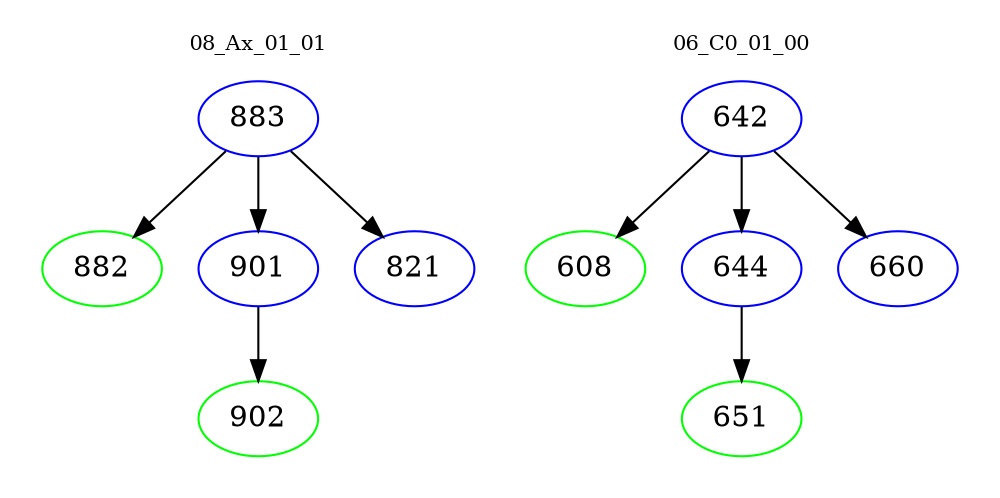 digraph{
subgraph cluster_0 {
color = white
label = "08_Ax_01_01";
fontsize=10;
T0_883 [label="883", color="blue"]
T0_883 -> T0_882 [color="black"]
T0_882 [label="882", color="green"]
T0_883 -> T0_901 [color="black"]
T0_901 [label="901", color="blue"]
T0_901 -> T0_902 [color="black"]
T0_902 [label="902", color="green"]
T0_883 -> T0_821 [color="black"]
T0_821 [label="821", color="blue"]
}
subgraph cluster_1 {
color = white
label = "06_C0_01_00";
fontsize=10;
T1_642 [label="642", color="blue"]
T1_642 -> T1_608 [color="black"]
T1_608 [label="608", color="green"]
T1_642 -> T1_644 [color="black"]
T1_644 [label="644", color="blue"]
T1_644 -> T1_651 [color="black"]
T1_651 [label="651", color="green"]
T1_642 -> T1_660 [color="black"]
T1_660 [label="660", color="blue"]
}
}
